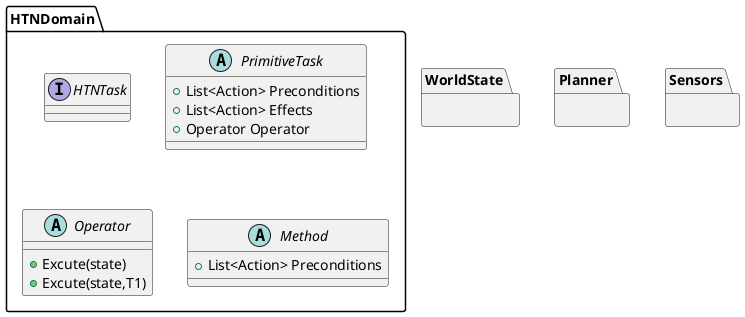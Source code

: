 @startuml

namespace WorldState{

}

namespace HTNDomain{
    interface HTNTask
    abstract class PrimitiveTask{
        + List<Action> Preconditions
        + List<Action> Effects
        + Operator Operator
    }

    abstract class Operator{
        + Excute(state)
        + Excute(state,T1)
    }

    abstract class Method{
        + List<Action> Preconditions
    }

}

namespace Planner{

}

namespace Sensors{

}


@enduml